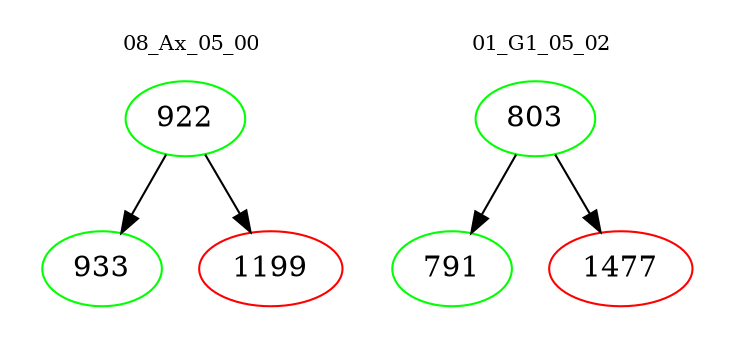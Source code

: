 digraph{
subgraph cluster_0 {
color = white
label = "08_Ax_05_00";
fontsize=10;
T0_922 [label="922", color="green"]
T0_922 -> T0_933 [color="black"]
T0_933 [label="933", color="green"]
T0_922 -> T0_1199 [color="black"]
T0_1199 [label="1199", color="red"]
}
subgraph cluster_1 {
color = white
label = "01_G1_05_02";
fontsize=10;
T1_803 [label="803", color="green"]
T1_803 -> T1_791 [color="black"]
T1_791 [label="791", color="green"]
T1_803 -> T1_1477 [color="black"]
T1_1477 [label="1477", color="red"]
}
}
